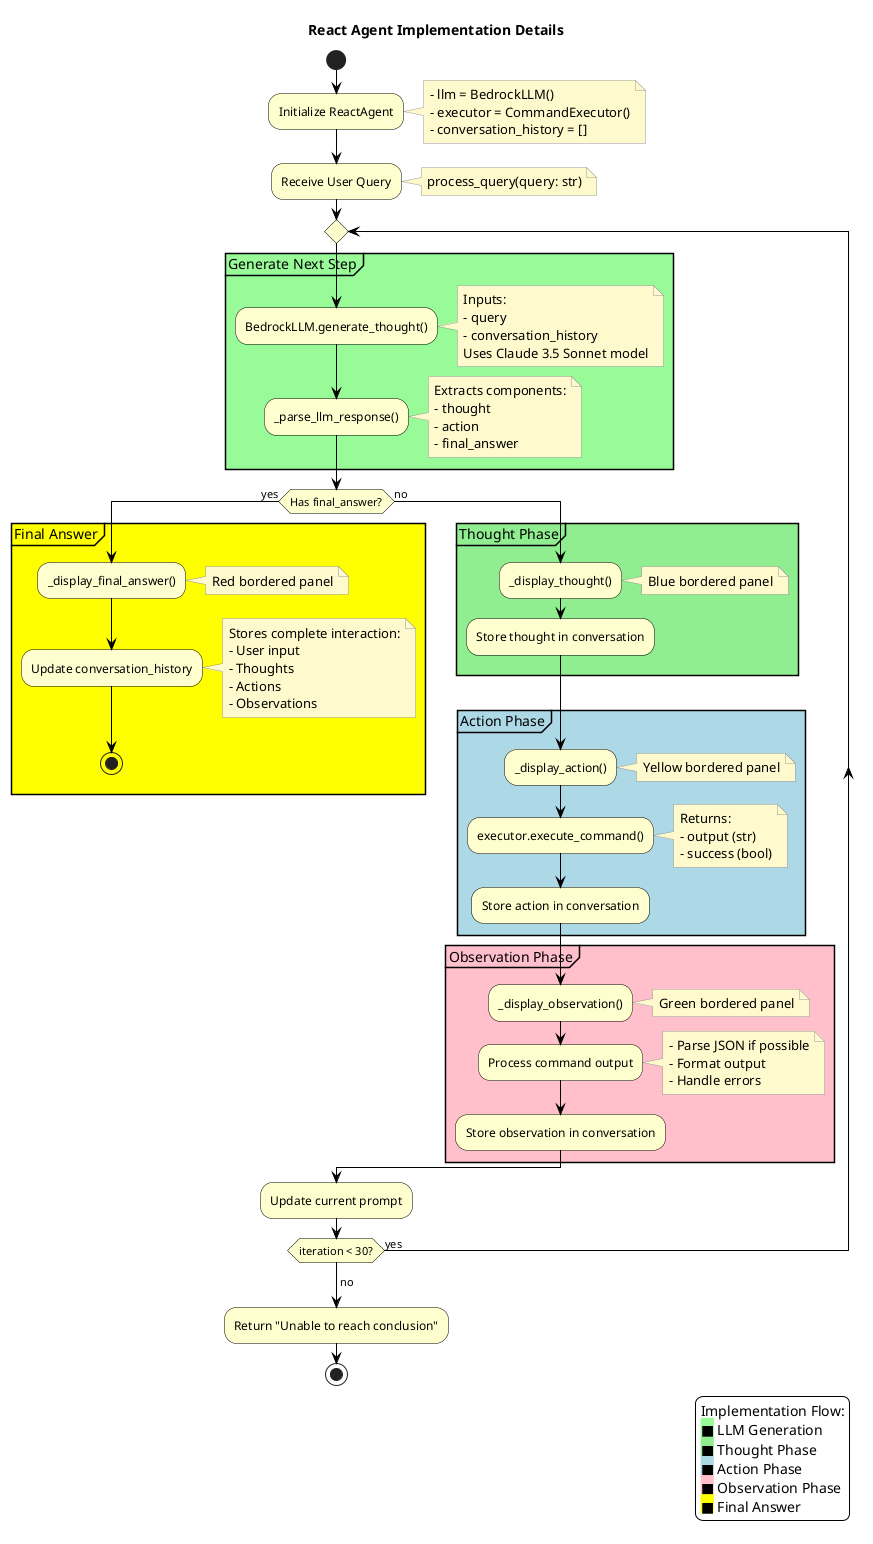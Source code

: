 @startuml React Implementation Details

' Style
skinparam backgroundColor #FFFFFF
skinparam activityDiamondBackgroundColor #FEFECE
skinparam activityBackgroundColor #FEFECE
skinparam activityBorderColor #000000
skinparam arrowColor #000000
skinparam noteBackgroundColor #FFFACD
skinparam noteBorderColor #999999

' Title
title React Agent Implementation Details

' Start
start

:Initialize ReactAgent;
note right
  - llm = BedrockLLM()
  - executor = CommandExecutor()
  - conversation_history = []
end note

:Receive User Query;
note right: process_query(query: str)

repeat
    partition "Generate Next Step" #palegreen {
        :BedrockLLM.generate_thought();
        note right
          Inputs:
          - query
          - conversation_history
          Uses Claude 3.5 Sonnet model
        end note
        
        :_parse_llm_response();
        note right
          Extracts components:
          - thought
          - action
          - final_answer
        end note
    }

    if (Has final_answer?) then (yes)
        partition "Final Answer" #yellow {
            :_display_final_answer();
            note right: Red bordered panel
            
            :Update conversation_history;
            note right
              Stores complete interaction:
              - User input
              - Thoughts
              - Actions
              - Observations
            end note
            
            stop
        }
    else (no)
        partition "Thought Phase" #lightgreen {
            :_display_thought();
            note right: Blue bordered panel
            :Store thought in conversation;
        }

        partition "Action Phase" #lightblue {
            :_display_action();
            note right: Yellow bordered panel
            
            :executor.execute_command();
            note right
              Returns:
              - output (str)
              - success (bool)
            end note
            
            :Store action in conversation;
        }

        partition "Observation Phase" #pink {
            :_display_observation();
            note right: Green bordered panel
            
            :Process command output;
            note right
              - Parse JSON if possible
              - Format output
              - Handle errors
            end note
            
            :Store observation in conversation;
        }
    endif

    :Update current prompt;

repeat while (iteration < 30?) is (yes)
->no;

:Return "Unable to reach conclusion";

stop

legend right
  Implementation Flow:
  <back:#palegreen>■</back> LLM Generation
  <back:#lightgreen>■</back> Thought Phase
  <back:#lightblue>■</back> Action Phase
  <back:#pink>■</back> Observation Phase
  <back:#yellow>■</back> Final Answer
end legend

@enduml
